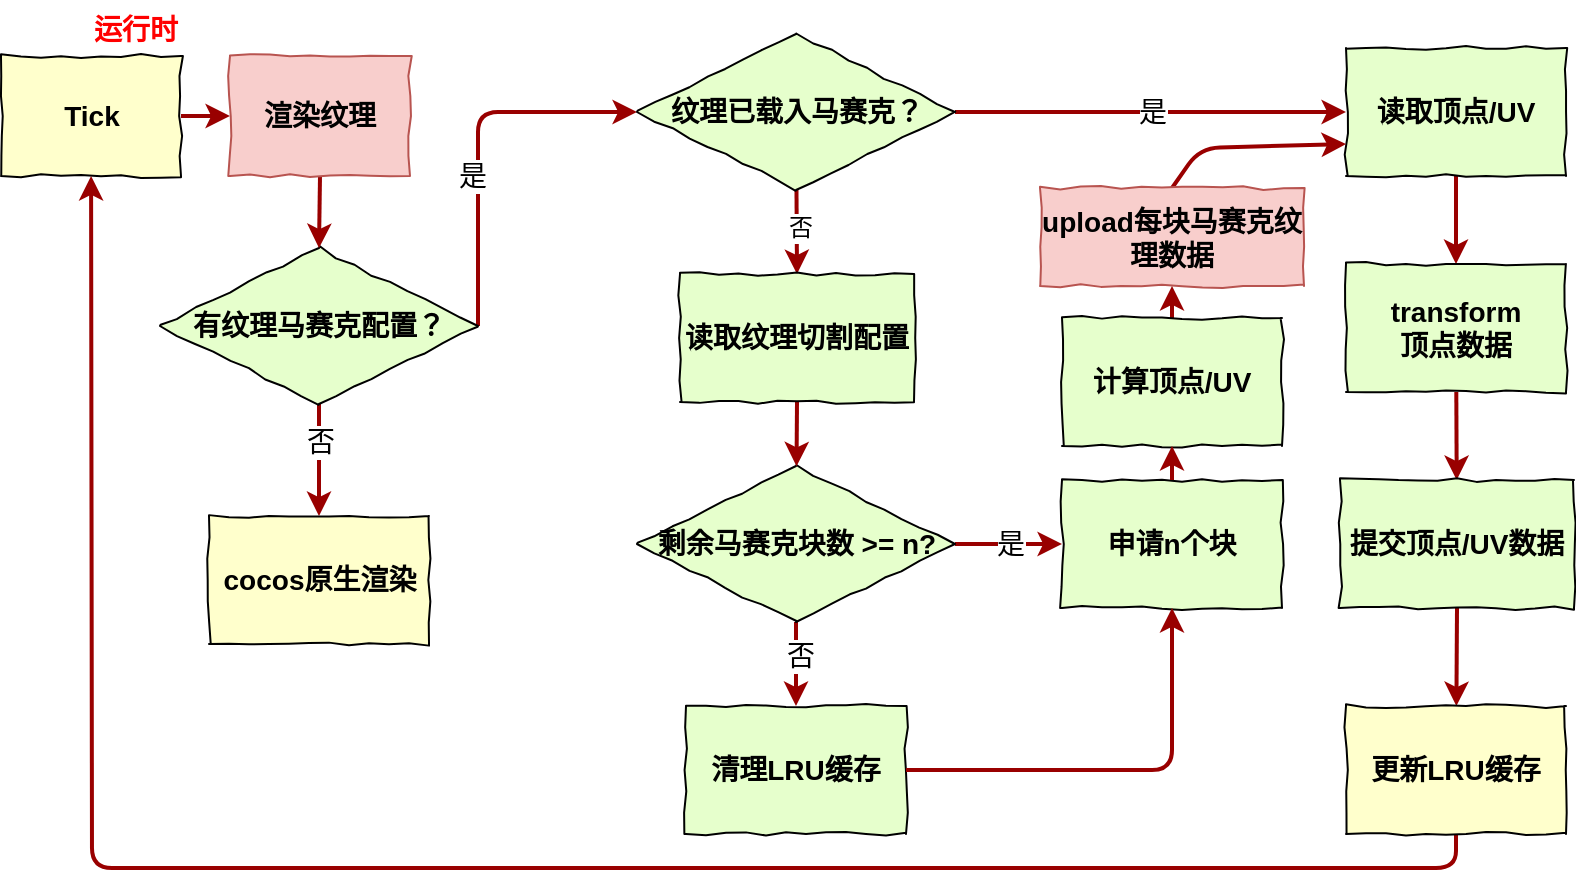 <mxfile pages="1" version="11.2.5" type="github"><diagram name="Page-1" id="c7558073-3199-34d8-9f00-42111426c3f3"><mxGraphModel dx="946" dy="727" grid="1" gridSize="10" guides="1" tooltips="1" connect="1" arrows="1" fold="1" page="1" pageScale="1" pageWidth="2339" pageHeight="3300" background="#ffffff" math="0" shadow="0"><root><mxCell id="0"/><mxCell id="1" parent="0"/><mxCell id="b0LK3URDOiDDCZ83941C-109" style="edgeStyle=none;orthogonalLoop=1;jettySize=auto;html=1;exitX=0.5;exitY=0;exitDx=0;exitDy=0;strokeColor=#990000;strokeWidth=2;entryX=0;entryY=0.5;entryDx=0;entryDy=0;comic=0;fontSize=14;" parent="1" source="b0LK3URDOiDDCZ83941C-130" target="b0LK3URDOiDDCZ83941C-126" edge="1"><mxGeometry relative="1" as="geometry"><mxPoint x="782" y="392" as="targetPoint"/><mxPoint x="680" y="388" as="sourcePoint"/></mxGeometry></mxCell><mxCell id="b0LK3URDOiDDCZ83941C-159" value="是" style="text;html=1;resizable=0;points=[];align=center;verticalAlign=middle;labelBackgroundColor=#ffffff;fontColor=#000000;fontSize=14;" parent="b0LK3URDOiDDCZ83941C-109" vertex="1" connectable="0"><mxGeometry x="-0.313" y="-2" relative="1" as="geometry"><mxPoint x="31" y="-2" as="offset"/></mxGeometry></mxCell><mxCell id="b0LK3URDOiDDCZ83941C-131" value="" style="edgeStyle=none;orthogonalLoop=1;jettySize=auto;html=1;strokeColor=#990000;strokeWidth=2;comic=0;fontSize=14;exitX=0.5;exitY=0;exitDx=0;exitDy=0;" parent="1" source="b0LK3URDOiDDCZ83941C-105" target="b0LK3URDOiDDCZ83941C-130" edge="1"><mxGeometry relative="1" as="geometry"><Array as="points"><mxPoint x="489" y="392"/></Array></mxGeometry></mxCell><mxCell id="b0LK3URDOiDDCZ83941C-160" value="是" style="text;html=1;resizable=0;points=[];align=center;verticalAlign=middle;labelBackgroundColor=#ffffff;fontColor=#000000;fontSize=14;" parent="b0LK3URDOiDDCZ83941C-131" vertex="1" connectable="0"><mxGeometry x="-0.189" y="3" relative="1" as="geometry"><mxPoint as="offset"/></mxGeometry></mxCell><mxCell id="b0LK3URDOiDDCZ83941C-164" value="" style="edgeStyle=none;comic=0;orthogonalLoop=1;jettySize=auto;html=1;strokeColor=#990000;strokeWidth=2;fontColor=#000000;entryX=0.5;entryY=0;entryDx=0;entryDy=0;fontSize=14;" parent="1" source="b0LK3URDOiDDCZ83941C-105" target="b0LK3URDOiDDCZ83941C-166" edge="1"><mxGeometry relative="1" as="geometry"><mxPoint x="413.5" y="589" as="targetPoint"/></mxGeometry></mxCell><mxCell id="b0LK3URDOiDDCZ83941C-165" value="否" style="text;html=1;resizable=0;points=[];align=center;verticalAlign=middle;labelBackgroundColor=#ffffff;fontColor=#000000;fontSize=14;" parent="b0LK3URDOiDDCZ83941C-164" vertex="1" connectable="0"><mxGeometry x="-0.325" relative="1" as="geometry"><mxPoint as="offset"/></mxGeometry></mxCell><mxCell id="b0LK3URDOiDDCZ83941C-105" value="有纹理马赛克配置？" style="rhombus;whiteSpace=wrap;html=1;rotation=0;direction=south;fillColor=#E6FFCC;shadow=0;comic=1;fontStyle=1;fontSize=14;" parent="1" vertex="1"><mxGeometry x="330" y="460" width="159" height="78" as="geometry"/></mxCell><mxCell id="b0LK3URDOiDDCZ83941C-162" value="" style="edgeStyle=none;comic=0;orthogonalLoop=1;jettySize=auto;html=1;strokeColor=#990000;strokeWidth=2;fontColor=#000000;entryX=0.5;entryY=0;entryDx=0;entryDy=0;fontSize=14;" parent="1" source="b0LK3URDOiDDCZ83941C-130" target="b0LK3URDOiDDCZ83941C-128" edge="1"><mxGeometry relative="1" as="geometry"/></mxCell><mxCell id="8F2C4XJ7HjDY9G_XNOr1-3" value="否" style="text;html=1;resizable=0;points=[];align=center;verticalAlign=middle;labelBackgroundColor=#ffffff;" vertex="1" connectable="0" parent="b0LK3URDOiDDCZ83941C-162"><mxGeometry x="-0.128" y="1" relative="1" as="geometry"><mxPoint as="offset"/></mxGeometry></mxCell><mxCell id="b0LK3URDOiDDCZ83941C-130" value="纹理已载入马赛克？" style="rhombus;whiteSpace=wrap;html=1;rotation=0;direction=south;fillColor=#E6FFCC;shadow=0;comic=1;fontStyle=1;fontSize=14;" parent="1" vertex="1"><mxGeometry x="568.5" y="353" width="159" height="78" as="geometry"/></mxCell><mxCell id="b0LK3URDOiDDCZ83941C-171" style="edgeStyle=none;comic=0;orthogonalLoop=1;jettySize=auto;html=1;exitX=1;exitY=0.5;exitDx=0;exitDy=0;strokeColor=#990000;strokeWidth=2;fontColor=#000000;fontSize=14;" parent="1" source="b0LK3URDOiDDCZ83941C-168" target="b0LK3URDOiDDCZ83941C-167" edge="1"><mxGeometry relative="1" as="geometry"/></mxCell><mxCell id="b0LK3URDOiDDCZ83941C-172" value="否" style="text;html=1;resizable=0;points=[];align=center;verticalAlign=middle;labelBackgroundColor=#ffffff;fontColor=#000000;fontSize=14;" parent="b0LK3URDOiDDCZ83941C-171" vertex="1" connectable="0"><mxGeometry x="-0.196" y="1" relative="1" as="geometry"><mxPoint x="1" as="offset"/></mxGeometry></mxCell><mxCell id="b0LK3URDOiDDCZ83941C-173" value="是" style="edgeStyle=none;comic=0;orthogonalLoop=1;jettySize=auto;html=1;exitX=0.5;exitY=0;exitDx=0;exitDy=0;entryX=0;entryY=0.5;entryDx=0;entryDy=0;strokeColor=#990000;strokeWidth=2;fontColor=#000000;fontSize=14;" parent="1" source="b0LK3URDOiDDCZ83941C-168" target="b0LK3URDOiDDCZ83941C-177" edge="1"><mxGeometry relative="1" as="geometry"><Array as="points"><mxPoint x="750" y="608"/></Array></mxGeometry></mxCell><mxCell id="b0LK3URDOiDDCZ83941C-168" value="剩余马赛克块数 &amp;gt;= n?" style="rhombus;whiteSpace=wrap;html=1;rotation=0;direction=south;fillColor=#E6FFCC;shadow=0;comic=1;fontStyle=1;fontSize=14;" parent="1" vertex="1"><mxGeometry x="568.5" y="569" width="159" height="78" as="geometry"/></mxCell><mxCell id="b0LK3URDOiDDCZ83941C-148" style="edgeStyle=none;comic=0;orthogonalLoop=1;jettySize=auto;html=1;exitX=1;exitY=0.5;exitDx=0;exitDy=0;entryX=0;entryY=0.5;entryDx=0;entryDy=0;strokeColor=#990000;strokeWidth=2;fontColor=#000000;fontSize=14;" parent="1" source="b0LK3URDOiDDCZ83941C-106" target="b0LK3URDOiDDCZ83941C-147" edge="1"><mxGeometry relative="1" as="geometry"/></mxCell><mxCell id="b0LK3URDOiDDCZ83941C-106" value="Tick" style="whiteSpace=wrap;align=center;verticalAlign=middle;fontStyle=1;strokeWidth=1;fillColor=#FFFFCC;comic=1;fontSize=14;" parent="1" vertex="1"><mxGeometry x="250.5" y="364" width="90" height="60" as="geometry"/></mxCell><mxCell id="b0LK3URDOiDDCZ83941C-108" value="运行时" style="text;html=1;comic=1;fontStyle=1;fontColor=#FF0000;fontSize=14;" parent="1" vertex="1"><mxGeometry x="294.5" y="336" width="60" height="30" as="geometry"/></mxCell><mxCell id="b0LK3URDOiDDCZ83941C-135" value="" style="edgeStyle=none;orthogonalLoop=1;jettySize=auto;html=1;strokeColor=#990000;strokeWidth=2;comic=0;exitX=0.5;exitY=1;exitDx=0;exitDy=0;fontSize=14;" parent="1" source="b0LK3URDOiDDCZ83941C-145" target="b0LK3URDOiDDCZ83941C-134" edge="1"><mxGeometry relative="1" as="geometry"/></mxCell><mxCell id="b0LK3URDOiDDCZ83941C-144" value="" style="edgeStyle=none;comic=0;orthogonalLoop=1;jettySize=auto;html=1;strokeColor=#990000;strokeWidth=2;fontColor=#000000;fontSize=14;" parent="1" source="b0LK3URDOiDDCZ83941C-126" target="b0LK3URDOiDDCZ83941C-143" edge="1"><mxGeometry relative="1" as="geometry"/></mxCell><mxCell id="b0LK3URDOiDDCZ83941C-126" value="读取顶点/UV" style="rounded=0;whiteSpace=wrap;html=1;shadow=0;comic=1;strokeColor=#000000;strokeWidth=1;fillColor=#ffffff;fontColor=#000000;fillColor=#E6FFCC;comic=1;fontStyle=1;fontSize=14;" parent="1" vertex="1"><mxGeometry x="923" y="360" width="110" height="64" as="geometry"/></mxCell><mxCell id="b0LK3URDOiDDCZ83941C-146" value="" style="edgeStyle=none;comic=0;orthogonalLoop=1;jettySize=auto;html=1;strokeColor=#990000;strokeWidth=2;fontColor=#000000;fontSize=14;" parent="1" source="b0LK3URDOiDDCZ83941C-143" target="b0LK3URDOiDDCZ83941C-145" edge="1"><mxGeometry relative="1" as="geometry"/></mxCell><mxCell id="b0LK3URDOiDDCZ83941C-143" value="transform&lt;br&gt;顶点数据" style="rounded=0;whiteSpace=wrap;html=1;shadow=0;comic=1;strokeColor=#000000;strokeWidth=1;fillColor=#ffffff;fontColor=#000000;fillColor=#E6FFCC;comic=1;fontStyle=1;fontSize=14;" parent="1" vertex="1"><mxGeometry x="923" y="468" width="110" height="64" as="geometry"/></mxCell><mxCell id="b0LK3URDOiDDCZ83941C-145" value="提交顶点/UV数据" style="rounded=0;whiteSpace=wrap;html=1;shadow=0;comic=1;strokeColor=#000000;strokeWidth=1;fillColor=#ffffff;fontColor=#000000;fillColor=#E6FFCC;comic=1;fontStyle=1;fontSize=14;" parent="1" vertex="1"><mxGeometry x="920" y="576" width="117" height="64" as="geometry"/></mxCell><mxCell id="8F2C4XJ7HjDY9G_XNOr1-2" value="" style="edgeStyle=none;comic=0;orthogonalLoop=1;jettySize=auto;html=1;exitX=0.5;exitY=1;exitDx=0;exitDy=0;strokeColor=#990000;strokeWidth=2;fontColor=#000000;fontSize=14;" edge="1" parent="1" source="b0LK3URDOiDDCZ83941C-134" target="b0LK3URDOiDDCZ83941C-106"><mxGeometry relative="1" as="geometry"><mxPoint x="978" y="833" as="targetPoint"/><Array as="points"><mxPoint x="978" y="770"/><mxPoint x="296" y="770"/></Array></mxGeometry></mxCell><mxCell id="b0LK3URDOiDDCZ83941C-134" value="更新LRU缓存" style="rounded=0;whiteSpace=wrap;html=1;shadow=0;comic=1;strokeColor=#000000;strokeWidth=1;fillColor=#ffffff;fontColor=#000000;fillColor=#FFFFCC;comic=1;fontStyle=1;fontSize=14;" parent="1" vertex="1"><mxGeometry x="923" y="689" width="110" height="64" as="geometry"/></mxCell><mxCell id="b0LK3URDOiDDCZ83941C-170" style="edgeStyle=none;comic=0;orthogonalLoop=1;jettySize=auto;html=1;exitX=0.5;exitY=1;exitDx=0;exitDy=0;strokeColor=#990000;strokeWidth=2;fontColor=#000000;fontSize=14;" parent="1" source="b0LK3URDOiDDCZ83941C-128" target="b0LK3URDOiDDCZ83941C-168" edge="1"><mxGeometry relative="1" as="geometry"/></mxCell><mxCell id="b0LK3URDOiDDCZ83941C-128" value="读取纹理切割配置" style="rounded=0;whiteSpace=wrap;html=1;shadow=0;comic=1;strokeColor=#000000;strokeWidth=1;fillColor=#ffffff;fontColor=#000000;fillColor=#E6FFCC;comic=1;fontStyle=1;fontSize=14;" parent="1" vertex="1"><mxGeometry x="590" y="473" width="117" height="64" as="geometry"/></mxCell><mxCell id="b0LK3URDOiDDCZ83941C-175" style="edgeStyle=none;comic=0;orthogonalLoop=1;jettySize=auto;html=1;exitX=0.5;exitY=0;exitDx=0;exitDy=0;strokeColor=#990000;strokeWidth=2;fontColor=#000000;fontSize=14;entryX=0;entryY=0.75;entryDx=0;entryDy=0;" parent="1" source="b0LK3URDOiDDCZ83941C-133" target="b0LK3URDOiDDCZ83941C-126" edge="1"><mxGeometry relative="1" as="geometry"><mxPoint x="820" y="380" as="targetPoint"/><Array as="points"><mxPoint x="850" y="410"/></Array></mxGeometry></mxCell><mxCell id="b0LK3URDOiDDCZ83941C-133" value="upload每块马赛克纹理数据" style="rounded=0;whiteSpace=wrap;html=1;shadow=0;comic=1;strokeColor=#b85450;strokeWidth=1;fillColor=#E6D0DE;fillColor=#f8cecc;comic=1;fontStyle=1;fontSize=14;" parent="1" vertex="1"><mxGeometry x="770" y="430" width="132" height="49" as="geometry"/></mxCell><mxCell id="b0LK3URDOiDDCZ83941C-149" style="edgeStyle=none;comic=0;orthogonalLoop=1;jettySize=auto;html=1;exitX=0.5;exitY=1;exitDx=0;exitDy=0;entryX=0;entryY=0.5;entryDx=0;entryDy=0;strokeColor=#990000;strokeWidth=2;fontColor=#000000;fontSize=14;" parent="1" source="b0LK3URDOiDDCZ83941C-147" target="b0LK3URDOiDDCZ83941C-105" edge="1"><mxGeometry relative="1" as="geometry"/></mxCell><mxCell id="b0LK3URDOiDDCZ83941C-147" value="渲染纹理" style="whiteSpace=wrap;align=center;verticalAlign=middle;fontStyle=1;strokeWidth=1;fillColor=#f8cecc;comic=1;strokeColor=#b85450;fontSize=14;" parent="1" vertex="1"><mxGeometry x="365" y="364" width="90" height="60" as="geometry"/></mxCell><mxCell id="b0LK3URDOiDDCZ83941C-166" value="cocos原生渲染" style="rounded=0;whiteSpace=wrap;html=1;shadow=0;comic=1;strokeColor=#000000;strokeWidth=1;fillColor=#FFFFCC;fontColor=#000000;fillColor=#FFFFCC;comic=1;fontStyle=1;fontSize=14;" parent="1" vertex="1"><mxGeometry x="354.5" y="594" width="110" height="64" as="geometry"/></mxCell><mxCell id="b0LK3URDOiDDCZ83941C-167" value="清理LRU缓存" style="rounded=0;whiteSpace=wrap;html=1;shadow=0;comic=1;strokeColor=#000000;strokeWidth=1;fillColor=#ffffff;fontColor=#000000;fillColor=#E6FFCC;comic=1;fontStyle=1;fontSize=14;" parent="1" vertex="1"><mxGeometry x="593" y="689" width="110" height="64" as="geometry"/></mxCell><mxCell id="b0LK3URDOiDDCZ83941C-180" style="edgeStyle=none;comic=0;orthogonalLoop=1;jettySize=auto;html=1;exitX=0.5;exitY=0;exitDx=0;exitDy=0;entryX=0.5;entryY=1;entryDx=0;entryDy=0;strokeColor=#990000;strokeWidth=2;fontSize=14;fontColor=#000000;" parent="1" source="8F2C4XJ7HjDY9G_XNOr1-4" target="b0LK3URDOiDDCZ83941C-133" edge="1"><mxGeometry relative="1" as="geometry"/></mxCell><mxCell id="b0LK3URDOiDDCZ83941C-177" value="申请n个块" style="rounded=0;whiteSpace=wrap;html=1;shadow=0;comic=1;strokeColor=#000000;strokeWidth=1;fillColor=#ffffff;fontColor=#000000;fillColor=#E6FFCC;comic=1;fontStyle=1;fontSize=14;" parent="1" vertex="1"><mxGeometry x="781" y="576" width="110" height="64" as="geometry"/></mxCell><mxCell id="b0LK3URDOiDDCZ83941C-178" style="edgeStyle=none;comic=0;orthogonalLoop=1;jettySize=auto;html=1;exitX=1;exitY=0.5;exitDx=0;exitDy=0;entryX=0.5;entryY=1;entryDx=0;entryDy=0;strokeColor=#990000;strokeWidth=2;fontColor=#000000;fontSize=14;" parent="1" source="b0LK3URDOiDDCZ83941C-167" target="b0LK3URDOiDDCZ83941C-177" edge="1"><mxGeometry relative="1" as="geometry"><mxPoint x="703" y="721" as="sourcePoint"/><mxPoint x="836" y="531" as="targetPoint"/><Array as="points"><mxPoint x="836" y="721"/></Array></mxGeometry></mxCell><mxCell id="8F2C4XJ7HjDY9G_XNOr1-4" value="计算顶点/UV" style="rounded=0;whiteSpace=wrap;html=1;shadow=0;comic=1;strokeColor=#000000;strokeWidth=1;fillColor=#ffffff;fontColor=#000000;fillColor=#E6FFCC;comic=1;fontStyle=1;fontSize=14;" vertex="1" parent="1"><mxGeometry x="781" y="495" width="110" height="64" as="geometry"/></mxCell><mxCell id="8F2C4XJ7HjDY9G_XNOr1-5" style="edgeStyle=none;comic=0;orthogonalLoop=1;jettySize=auto;html=1;exitX=0.5;exitY=0;exitDx=0;exitDy=0;entryX=0.5;entryY=1;entryDx=0;entryDy=0;strokeColor=#990000;strokeWidth=2;fontSize=14;fontColor=#000000;" edge="1" parent="1" source="b0LK3URDOiDDCZ83941C-177" target="8F2C4XJ7HjDY9G_XNOr1-4"><mxGeometry relative="1" as="geometry"><mxPoint x="836" y="576" as="sourcePoint"/><mxPoint x="836" y="429" as="targetPoint"/></mxGeometry></mxCell></root></mxGraphModel></diagram></mxfile>